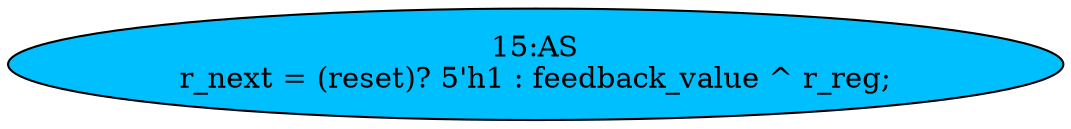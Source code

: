 strict digraph "" {
	node [label="\N"];
	"15:AS"	[ast="<pyverilog.vparser.ast.Assign object at 0x7fade2779890>",
		def_var="['r_next']",
		fillcolor=deepskyblue,
		label="15:AS
r_next = (reset)? 5'h1 : feedback_value ^ r_reg;",
		statements="[]",
		style=filled,
		typ=Assign,
		use_var="['reset', 'feedback_value', 'r_reg']"];
}
